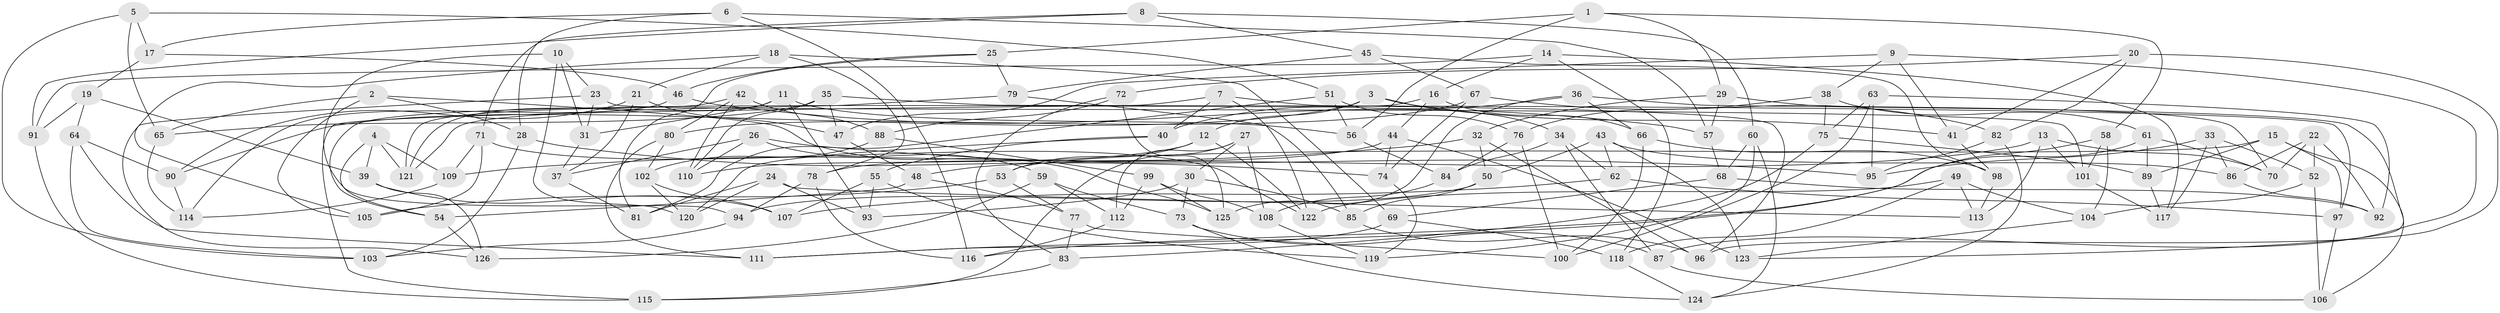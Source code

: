 // Generated by graph-tools (version 1.1) at 2025/16/03/09/25 04:16:36]
// undirected, 126 vertices, 252 edges
graph export_dot {
graph [start="1"]
  node [color=gray90,style=filled];
  1;
  2;
  3;
  4;
  5;
  6;
  7;
  8;
  9;
  10;
  11;
  12;
  13;
  14;
  15;
  16;
  17;
  18;
  19;
  20;
  21;
  22;
  23;
  24;
  25;
  26;
  27;
  28;
  29;
  30;
  31;
  32;
  33;
  34;
  35;
  36;
  37;
  38;
  39;
  40;
  41;
  42;
  43;
  44;
  45;
  46;
  47;
  48;
  49;
  50;
  51;
  52;
  53;
  54;
  55;
  56;
  57;
  58;
  59;
  60;
  61;
  62;
  63;
  64;
  65;
  66;
  67;
  68;
  69;
  70;
  71;
  72;
  73;
  74;
  75;
  76;
  77;
  78;
  79;
  80;
  81;
  82;
  83;
  84;
  85;
  86;
  87;
  88;
  89;
  90;
  91;
  92;
  93;
  94;
  95;
  96;
  97;
  98;
  99;
  100;
  101;
  102;
  103;
  104;
  105;
  106;
  107;
  108;
  109;
  110;
  111;
  112;
  113;
  114;
  115;
  116;
  117;
  118;
  119;
  120;
  121;
  122;
  123;
  124;
  125;
  126;
  1 -- 29;
  1 -- 58;
  1 -- 25;
  1 -- 56;
  2 -- 28;
  2 -- 125;
  2 -- 105;
  2 -- 65;
  3 -- 12;
  3 -- 90;
  3 -- 34;
  3 -- 41;
  4 -- 121;
  4 -- 109;
  4 -- 54;
  4 -- 39;
  5 -- 51;
  5 -- 17;
  5 -- 65;
  5 -- 103;
  6 -- 28;
  6 -- 57;
  6 -- 17;
  6 -- 116;
  7 -- 96;
  7 -- 122;
  7 -- 115;
  7 -- 40;
  8 -- 71;
  8 -- 60;
  8 -- 91;
  8 -- 45;
  9 -- 38;
  9 -- 87;
  9 -- 47;
  9 -- 41;
  10 -- 31;
  10 -- 120;
  10 -- 23;
  10 -- 94;
  11 -- 93;
  11 -- 31;
  11 -- 56;
  11 -- 121;
  12 -- 53;
  12 -- 122;
  12 -- 110;
  13 -- 101;
  13 -- 113;
  13 -- 70;
  13 -- 48;
  14 -- 16;
  14 -- 118;
  14 -- 117;
  14 -- 91;
  15 -- 97;
  15 -- 106;
  15 -- 53;
  15 -- 89;
  16 -- 66;
  16 -- 44;
  16 -- 54;
  17 -- 46;
  17 -- 19;
  18 -- 105;
  18 -- 21;
  18 -- 78;
  18 -- 69;
  19 -- 91;
  19 -- 39;
  19 -- 64;
  20 -- 72;
  20 -- 82;
  20 -- 41;
  20 -- 96;
  21 -- 47;
  21 -- 90;
  21 -- 37;
  22 -- 92;
  22 -- 86;
  22 -- 52;
  22 -- 70;
  23 -- 101;
  23 -- 126;
  23 -- 31;
  24 -- 113;
  24 -- 81;
  24 -- 93;
  24 -- 120;
  25 -- 46;
  25 -- 81;
  25 -- 79;
  26 -- 37;
  26 -- 110;
  26 -- 95;
  26 -- 59;
  27 -- 115;
  27 -- 108;
  27 -- 30;
  27 -- 112;
  28 -- 103;
  28 -- 74;
  29 -- 57;
  29 -- 70;
  29 -- 32;
  30 -- 85;
  30 -- 93;
  30 -- 73;
  31 -- 37;
  32 -- 109;
  32 -- 50;
  32 -- 96;
  33 -- 95;
  33 -- 52;
  33 -- 117;
  33 -- 86;
  34 -- 84;
  34 -- 62;
  34 -- 87;
  35 -- 47;
  35 -- 65;
  35 -- 110;
  35 -- 97;
  36 -- 40;
  36 -- 123;
  36 -- 66;
  36 -- 125;
  37 -- 81;
  38 -- 75;
  38 -- 76;
  38 -- 61;
  39 -- 107;
  39 -- 126;
  40 -- 55;
  40 -- 120;
  41 -- 98;
  42 -- 88;
  42 -- 80;
  42 -- 121;
  42 -- 110;
  43 -- 62;
  43 -- 123;
  43 -- 86;
  43 -- 50;
  44 -- 123;
  44 -- 74;
  44 -- 78;
  45 -- 98;
  45 -- 67;
  45 -- 79;
  46 -- 114;
  46 -- 57;
  47 -- 48;
  48 -- 77;
  48 -- 54;
  49 -- 118;
  49 -- 104;
  49 -- 113;
  49 -- 122;
  50 -- 85;
  50 -- 94;
  51 -- 76;
  51 -- 81;
  51 -- 56;
  52 -- 104;
  52 -- 106;
  53 -- 105;
  53 -- 77;
  54 -- 126;
  55 -- 107;
  55 -- 119;
  55 -- 93;
  56 -- 84;
  57 -- 68;
  58 -- 101;
  58 -- 104;
  58 -- 116;
  59 -- 126;
  59 -- 73;
  59 -- 112;
  60 -- 68;
  60 -- 119;
  60 -- 124;
  61 -- 89;
  61 -- 111;
  61 -- 70;
  62 -- 107;
  62 -- 97;
  63 -- 95;
  63 -- 92;
  63 -- 100;
  63 -- 75;
  64 -- 90;
  64 -- 111;
  64 -- 103;
  65 -- 114;
  66 -- 100;
  66 -- 98;
  67 -- 74;
  67 -- 82;
  67 -- 80;
  68 -- 92;
  68 -- 69;
  69 -- 118;
  69 -- 111;
  71 -- 122;
  71 -- 105;
  71 -- 109;
  72 -- 88;
  72 -- 83;
  72 -- 125;
  73 -- 87;
  73 -- 124;
  74 -- 119;
  75 -- 89;
  75 -- 83;
  76 -- 84;
  76 -- 100;
  77 -- 83;
  77 -- 100;
  78 -- 116;
  78 -- 94;
  79 -- 85;
  79 -- 121;
  80 -- 111;
  80 -- 102;
  82 -- 124;
  82 -- 95;
  83 -- 115;
  84 -- 108;
  85 -- 96;
  86 -- 92;
  87 -- 106;
  88 -- 102;
  88 -- 99;
  89 -- 117;
  90 -- 114;
  91 -- 115;
  94 -- 103;
  97 -- 106;
  98 -- 113;
  99 -- 125;
  99 -- 112;
  99 -- 108;
  101 -- 117;
  102 -- 107;
  102 -- 120;
  104 -- 123;
  108 -- 119;
  109 -- 114;
  112 -- 116;
  118 -- 124;
}
